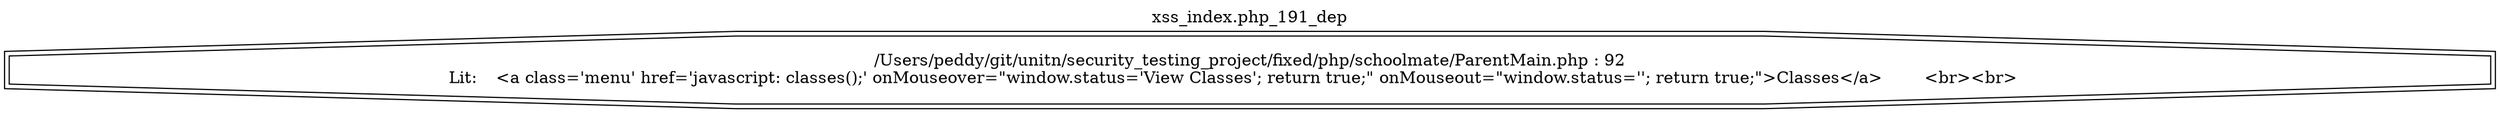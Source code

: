 digraph cfg {
  label="xss_index.php_191_dep";
  labelloc=t;
  n1 [shape=doubleoctagon, label="/Users/peddy/git/unitn/security_testing_project/fixed/php/schoolmate/ParentMain.php : 92\nLit: 	 <a class='menu' href='javascript: classes();' onMouseover=\"window.status='View Classes'; return true;\" onMouseout=\"window.status=''; return true;\">Classes</a>	 <br><br>	 \n"];
}
